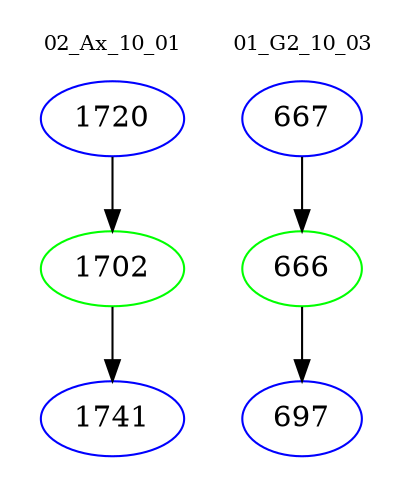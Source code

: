 digraph{
subgraph cluster_0 {
color = white
label = "02_Ax_10_01";
fontsize=10;
T0_1720 [label="1720", color="blue"]
T0_1720 -> T0_1702 [color="black"]
T0_1702 [label="1702", color="green"]
T0_1702 -> T0_1741 [color="black"]
T0_1741 [label="1741", color="blue"]
}
subgraph cluster_1 {
color = white
label = "01_G2_10_03";
fontsize=10;
T1_667 [label="667", color="blue"]
T1_667 -> T1_666 [color="black"]
T1_666 [label="666", color="green"]
T1_666 -> T1_697 [color="black"]
T1_697 [label="697", color="blue"]
}
}
